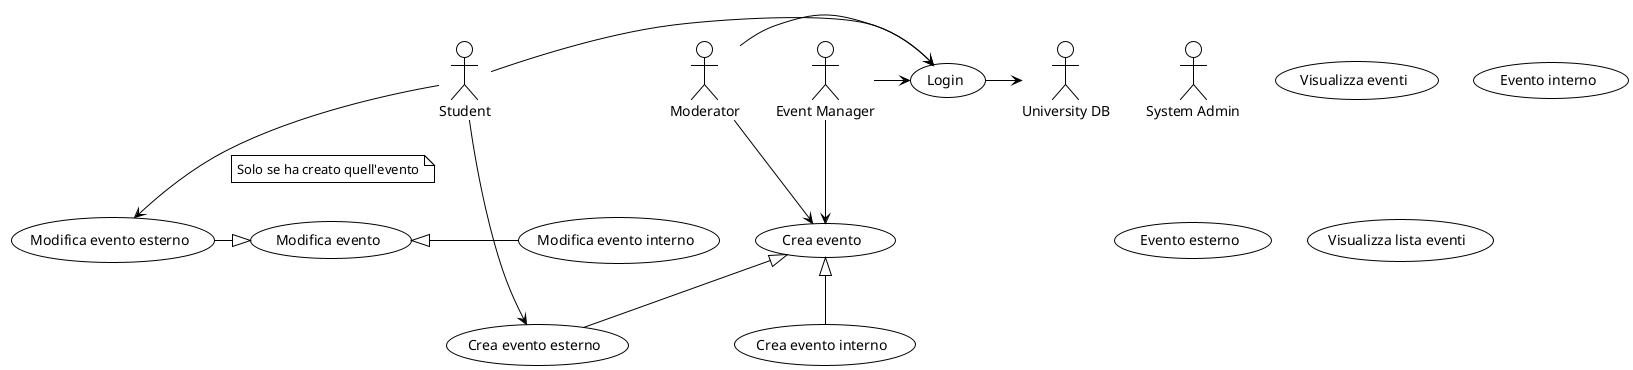 @startuml
' tema
!theme plain

' stili
'skinparam dpi 150
'scale 1500*1500
skinparam style strictuml
'skinparam actorStyle awesome

' attori
actor Student as S 
actor Moderator as M
actor "Event Manager" as EM
actor "System Admin" as SA
actor "University DB" as DB

' USE CASES
' login
(Login) as (LOG)
' eventi
(Visualizza eventi) as (EVENTS)
(Crea evento) as (CREATE_EVENT)
(Modifica evento) as (MOD_EVENT)
(Evento interno) as (IN_EVENT)
(Evento esterno) as (EXT_EVENT)
(Visualizza lista eventi) as (VIS_EVENT)
' gestione eventi interni
(Crea evento interno) as (CREATE_IN)
(Modifica evento interno) as (MOD_IN)
'gestione eventi esterni
(Crea evento esterno) as (CREATE_EXT)
(Modifica evento esterno) as (MOD_EXT)

' RELAZIONI
' login
S -> (LOG)
M -> (LOG)
EM -> (LOG)
(LOG) -> DB
' eventi
(CREATE_EVENT) <|-- (CREATE_EXT)
(CREATE_EVENT) <|-- (CREATE_IN)
(MOD_EVENT) <|- (MOD_IN)
(MOD_EVENT) <|- (MOD_EXT)
' creazione degli eventi
S --> (CREATE_EXT)
M --> (CREATE_EVENT)
EM --> (CREATE_EVENT)
' modifica degli eventi
S --> (MOD_EXT) 
note on link : Solo se ha creato quell'evento

@enduml


